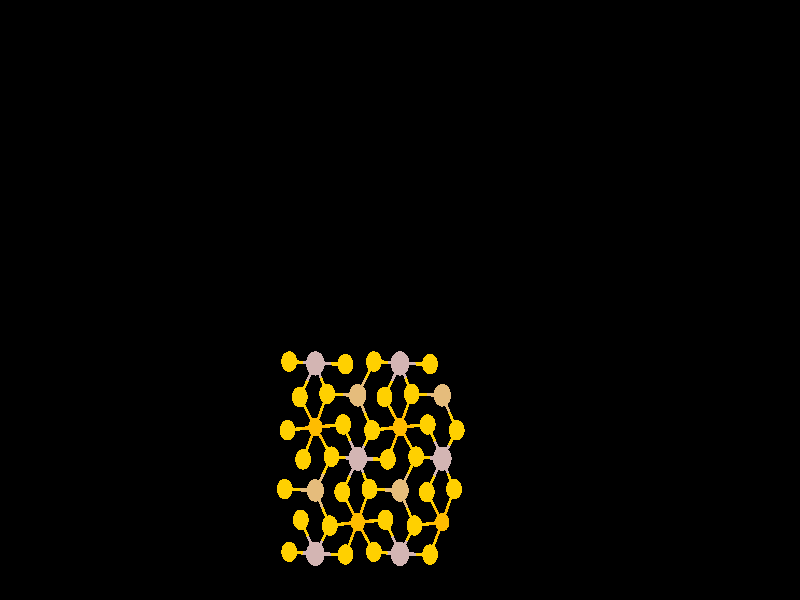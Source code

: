 #include "colors.inc"
#include "finish.inc"

global_settings {assumed_gamma 1 max_trace_level 6}
background {color White transmit 1.0}
camera {orthographic
  right -60.94*x up 35.19*y
  direction 1.00*z
  location <0,0,50.00> look_at <0,0,0>}


light_source {<  2.00,   3.00,  40.00> color White
  area_light <0.70, 0, 0>, <0, 0.70, 0>, 3, 3
  adaptive 1 jitter}
// no fog
#declare simple = finish {phong 0.7}
#declare pale = finish {ambient 0.5 diffuse 0.85 roughness 0.001 specular 0.200 }
#declare intermediate = finish {ambient 0.3 diffuse 0.6 specular 0.1 roughness 0.04}
#declare vmd = finish {ambient 0.0 diffuse 0.65 phong 0.1 phong_size 40.0 specular 0.5 }
#declare jmol = finish {ambient 0.2 diffuse 0.6 specular 1 roughness 0.001 metallic}
#declare ase2 = finish {ambient 0.05 brilliance 3 diffuse 0.6 metallic specular 0.7 roughness 0.04 reflection 0.15}
#declare ase3 = finish {ambient 0.15 brilliance 2 diffuse 0.6 metallic specular 1.0 roughness 0.001 reflection 0.0}
#declare glass = finish {ambient 0.05 diffuse 0.3 specular 1.0 roughness 0.001}
#declare glass2 = finish {ambient 0.01 diffuse 0.3 specular 1.0 reflection 0.25 roughness 0.001}
#declare Rcell = 0.000;
#declare Rbond = 0.100;

#macro atom(LOC, R, COL, TRANS, FIN)
  sphere{LOC, R texture{pigment{color COL transmit TRANS} finish{FIN}}}
#end
#macro constrain(LOC, R, COL, TRANS FIN)
union{torus{R, Rcell rotate 45*z texture{pigment{color COL transmit TRANS} finish{FIN}}}
     torus{R, Rcell rotate -45*z texture{pigment{color COL transmit TRANS} finish{FIN}}}
     translate LOC}
#end

cylinder {< -9.67, -16.75, -33.47>, < 29.02, -16.75, -33.47>, Rcell pigment {Black}}
cylinder {<-29.02,  16.75, -33.47>, <  9.67,  16.75, -33.47>, Rcell pigment {Black}}
cylinder {<-29.02,  16.75,   0.00>, <  9.67,  16.75,   0.00>, Rcell pigment {Black}}
cylinder {< -9.67, -16.75,   0.00>, < 29.02, -16.75,   0.00>, Rcell pigment {Black}}
cylinder {< -9.67, -16.75, -33.47>, <-29.02,  16.75, -33.47>, Rcell pigment {Black}}
cylinder {< 29.02, -16.75, -33.47>, <  9.67,  16.75, -33.47>, Rcell pigment {Black}}
cylinder {< 29.02, -16.75,   0.00>, <  9.67,  16.75,   0.00>, Rcell pigment {Black}}
cylinder {< -9.67, -16.75,   0.00>, <-29.02,  16.75,   0.00>, Rcell pigment {Black}}
cylinder {< -9.67, -16.75, -33.47>, < -9.67, -16.75,   0.00>, Rcell pigment {Black}}
cylinder {< 29.02, -16.75, -33.47>, < 29.02, -16.75,   0.00>, Rcell pigment {Black}}
cylinder {<  9.67,  16.75, -33.47>, <  9.67,  16.75,   0.00>, Rcell pigment {Black}}
cylinder {<-29.02,  16.75, -33.47>, <-29.02,  16.75,   0.00>, Rcell pigment {Black}}
atom(< -6.45, -14.89, -16.97>, 0.71, rgb <0.65, 0.46, 0.45>, 0.0, ase3) // #0
atom(< -8.78, -11.09, -14.88>, 0.60, rgb <1.00, 0.63, 0.00>, 0.0, ase3) // #1
atom(< -8.44, -14.77, -14.88>, 0.60, rgb <1.00, 0.63, 0.00>, 0.0, ase3) // #2
atom(< -7.56, -12.89, -18.45>, 0.60, rgb <1.00, 0.63, 0.00>, 0.0, ase3) // #3
atom(< -0.00, -14.89, -16.97>, 0.71, rgb <0.65, 0.46, 0.45>, 0.0, ase3) // #4
atom(< -3.22, -13.03, -15.57>, 0.54, rgb <1.00, 0.50, 0.00>, 0.0, ase3) // #5
atom(< -3.22, -13.03, -17.86>, 0.54, rgb <1.00, 0.50, 0.00>, 0.0, ase3) // #6
atom(< -2.33, -11.09, -14.88>, 0.60, rgb <1.00, 0.63, 0.00>, 0.0, ase3) // #7
atom(< -1.99, -14.77, -14.88>, 0.60, rgb <1.00, 0.63, 0.00>, 0.0, ase3) // #8
atom(< -5.35, -13.23, -14.88>, 0.60, rgb <1.00, 0.63, 0.00>, 0.0, ase3) // #9
atom(< -1.11, -12.89, -18.45>, 0.60, rgb <1.00, 0.63, 0.00>, 0.0, ase3) // #10
atom(< -4.16, -14.93, -18.45>, 0.60, rgb <1.00, 0.63, 0.00>, 0.0, ase3) // #11
atom(< -4.40, -11.27, -18.45>, 0.60, rgb <1.00, 0.63, 0.00>, 0.0, ase3) // #12
atom(< -6.45, -11.17, -15.25>, 0.66, rgb <0.78, 0.50, 0.20>, 0.0, ase3) // #13
atom(< -3.22,  -9.31, -16.97>, 0.71, rgb <0.65, 0.46, 0.45>, 0.0, ase3) // #14
atom(< -6.45,  -7.45, -15.57>, 0.54, rgb <1.00, 0.50, 0.00>, 0.0, ase3) // #15
atom(< -6.45,  -7.45, -17.86>, 0.54, rgb <1.00, 0.50, 0.00>, 0.0, ase3) // #16
atom(< -5.55,  -5.51, -14.88>, 0.60, rgb <1.00, 0.63, 0.00>, 0.0, ase3) // #17
atom(< -5.22,  -9.19, -14.88>, 0.60, rgb <1.00, 0.63, 0.00>, 0.0, ase3) // #18
atom(< -8.57,  -7.64, -14.88>, 0.60, rgb <1.00, 0.63, 0.00>, 0.0, ase3) // #19
atom(< -4.33,  -7.30, -18.45>, 0.60, rgb <1.00, 0.63, 0.00>, 0.0, ase3) // #20
atom(< -7.38,  -9.35, -18.45>, 0.60, rgb <1.00, 0.63, 0.00>, 0.0, ase3) // #21
atom(< -7.63,  -5.69, -18.45>, 0.60, rgb <1.00, 0.63, 0.00>, 0.0, ase3) // #22
atom(< -6.45,  -3.72, -16.97>, 0.71, rgb <0.65, 0.46, 0.45>, 0.0, ase3) // #23
atom(< -8.44,  -3.61, -14.88>, 0.60, rgb <1.00, 0.63, 0.00>, 0.0, ase3) // #24
atom(<  3.22, -13.03, -15.57>, 0.54, rgb <1.00, 0.50, 0.00>, 0.0, ase3) // #25
atom(<  3.22, -13.03, -17.86>, 0.54, rgb <1.00, 0.50, 0.00>, 0.0, ase3) // #26
atom(<  4.12, -11.09, -14.88>, 0.60, rgb <1.00, 0.63, 0.00>, 0.0, ase3) // #27
atom(<  1.10, -13.23, -14.88>, 0.60, rgb <1.00, 0.63, 0.00>, 0.0, ase3) // #28
atom(<  2.29, -14.93, -18.45>, 0.60, rgb <1.00, 0.63, 0.00>, 0.0, ase3) // #29
atom(<  2.04, -11.27, -18.45>, 0.60, rgb <1.00, 0.63, 0.00>, 0.0, ase3) // #30
atom(< -0.00, -11.17, -15.25>, 0.66, rgb <0.78, 0.50, 0.20>, 0.0, ase3) // #31
atom(<  3.22,  -9.31, -16.97>, 0.71, rgb <0.65, 0.46, 0.45>, 0.0, ase3) // #32
atom(< -0.00,  -7.45, -15.57>, 0.54, rgb <1.00, 0.50, 0.00>, 0.0, ase3) // #33
atom(< -0.00,  -7.45, -17.86>, 0.54, rgb <1.00, 0.50, 0.00>, 0.0, ase3) // #34
atom(<  0.89,  -5.51, -14.88>, 0.60, rgb <1.00, 0.63, 0.00>, 0.0, ase3) // #35
atom(<  1.23,  -9.19, -14.88>, 0.60, rgb <1.00, 0.63, 0.00>, 0.0, ase3) // #36
atom(< -2.13,  -7.64, -14.88>, 0.60, rgb <1.00, 0.63, 0.00>, 0.0, ase3) // #37
atom(<  2.11,  -7.30, -18.45>, 0.60, rgb <1.00, 0.63, 0.00>, 0.0, ase3) // #38
atom(< -0.93,  -9.35, -18.45>, 0.60, rgb <1.00, 0.63, 0.00>, 0.0, ase3) // #39
atom(< -1.18,  -5.69, -18.45>, 0.60, rgb <1.00, 0.63, 0.00>, 0.0, ase3) // #40
atom(< -3.22,  -5.59, -15.25>, 0.66, rgb <0.78, 0.50, 0.20>, 0.0, ase3) // #41
atom(< -0.00,  -3.72, -16.97>, 0.71, rgb <0.65, 0.46, 0.45>, 0.0, ase3) // #42
atom(< -1.99,  -3.61, -14.88>, 0.60, rgb <1.00, 0.63, 0.00>, 0.0, ase3) // #43
atom(< -4.16,  -3.76, -18.45>, 0.60, rgb <1.00, 0.63, 0.00>, 0.0, ase3) // #44
atom(<  4.32,  -7.64, -14.88>, 0.60, rgb <1.00, 0.63, 0.00>, 0.0, ase3) // #45
atom(<  3.22,  -5.59, -15.25>, 0.66, rgb <0.78, 0.50, 0.20>, 0.0, ase3) // #46
atom(<  2.29,  -3.76, -18.45>, 0.60, rgb <1.00, 0.63, 0.00>, 0.0, ase3) // #47
cylinder {< -6.45, -14.89, -16.97>, < -7.45, -14.83, -15.92>, Rbond texture{pigment {color rgb <0.65, 0.46, 0.45> transmit 0.0} finish{ase3}}}
cylinder {< -8.44, -14.77, -14.88>, < -7.45, -14.83, -15.92>, Rbond texture{pigment {color rgb <1.00, 0.63, 0.00> transmit 0.0} finish{ase3}}}
cylinder {< -6.45, -14.89, -16.97>, < -5.30, -14.91, -17.71>, Rbond texture{pigment {color rgb <0.65, 0.46, 0.45> transmit 0.0} finish{ase3}}}
cylinder {< -4.16, -14.93, -18.45>, < -5.30, -14.91, -17.71>, Rbond texture{pigment {color rgb <1.00, 0.63, 0.00> transmit 0.0} finish{ase3}}}
cylinder {< -6.45, -14.89, -16.97>, < -5.90, -14.06, -15.92>, Rbond texture{pigment {color rgb <0.65, 0.46, 0.45> transmit 0.0} finish{ase3}}}
cylinder {< -5.35, -13.23, -14.88>, < -5.90, -14.06, -15.92>, Rbond texture{pigment {color rgb <1.00, 0.63, 0.00> transmit 0.0} finish{ase3}}}
cylinder {< -6.45, -14.89, -16.97>, < -7.00, -13.89, -17.71>, Rbond texture{pigment {color rgb <0.65, 0.46, 0.45> transmit 0.0} finish{ase3}}}
cylinder {< -7.56, -12.89, -18.45>, < -7.00, -13.89, -17.71>, Rbond texture{pigment {color rgb <1.00, 0.63, 0.00> transmit 0.0} finish{ase3}}}
cylinder {< -8.78, -11.09, -14.88>, < -7.61, -11.13, -15.07>, Rbond texture{pigment {color rgb <1.00, 0.63, 0.00> transmit 0.0} finish{ase3}}}
cylinder {< -6.45, -11.17, -15.25>, < -7.61, -11.13, -15.07>, Rbond texture{pigment {color rgb <0.78, 0.50, 0.20> transmit 0.0} finish{ase3}}}
cylinder {< -0.00, -14.89, -16.97>, <  0.55, -14.06, -15.92>, Rbond texture{pigment {color rgb <0.65, 0.46, 0.45> transmit 0.0} finish{ase3}}}
cylinder {<  1.10, -13.23, -14.88>, <  0.55, -14.06, -15.92>, Rbond texture{pigment {color rgb <1.00, 0.63, 0.00> transmit 0.0} finish{ase3}}}
cylinder {< -0.00, -14.89, -16.97>, < -1.00, -14.83, -15.92>, Rbond texture{pigment {color rgb <0.65, 0.46, 0.45> transmit 0.0} finish{ase3}}}
cylinder {< -1.99, -14.77, -14.88>, < -1.00, -14.83, -15.92>, Rbond texture{pigment {color rgb <1.00, 0.63, 0.00> transmit 0.0} finish{ase3}}}
cylinder {< -0.00, -14.89, -16.97>, < -0.56, -13.89, -17.71>, Rbond texture{pigment {color rgb <0.65, 0.46, 0.45> transmit 0.0} finish{ase3}}}
cylinder {< -1.11, -12.89, -18.45>, < -0.56, -13.89, -17.71>, Rbond texture{pigment {color rgb <1.00, 0.63, 0.00> transmit 0.0} finish{ase3}}}
cylinder {< -0.00, -14.89, -16.97>, <  1.15, -14.91, -17.71>, Rbond texture{pigment {color rgb <0.65, 0.46, 0.45> transmit 0.0} finish{ase3}}}
cylinder {<  2.29, -14.93, -18.45>, <  1.15, -14.91, -17.71>, Rbond texture{pigment {color rgb <1.00, 0.63, 0.00> transmit 0.0} finish{ase3}}}
cylinder {< -3.22, -13.03, -15.57>, < -3.22, -13.03, -16.72>, Rbond texture{pigment {color rgb <1.00, 0.50, 0.00> transmit 0.0} finish{ase3}}}
cylinder {< -3.22, -13.03, -17.86>, < -3.22, -13.03, -16.72>, Rbond texture{pigment {color rgb <1.00, 0.50, 0.00> transmit 0.0} finish{ase3}}}
cylinder {< -3.22, -13.03, -15.57>, < -2.61, -13.90, -15.23>, Rbond texture{pigment {color rgb <1.00, 0.50, 0.00> transmit 0.0} finish{ase3}}}
cylinder {< -1.99, -14.77, -14.88>, < -2.61, -13.90, -15.23>, Rbond texture{pigment {color rgb <1.00, 0.63, 0.00> transmit 0.0} finish{ase3}}}
cylinder {< -3.22, -13.03, -15.57>, < -4.29, -13.13, -15.23>, Rbond texture{pigment {color rgb <1.00, 0.50, 0.00> transmit 0.0} finish{ase3}}}
cylinder {< -5.35, -13.23, -14.88>, < -4.29, -13.13, -15.23>, Rbond texture{pigment {color rgb <1.00, 0.63, 0.00> transmit 0.0} finish{ase3}}}
cylinder {< -3.22, -13.03, -15.57>, < -2.78, -12.06, -15.23>, Rbond texture{pigment {color rgb <1.00, 0.50, 0.00> transmit 0.0} finish{ase3}}}
cylinder {< -2.33, -11.09, -14.88>, < -2.78, -12.06, -15.23>, Rbond texture{pigment {color rgb <1.00, 0.63, 0.00> transmit 0.0} finish{ase3}}}
cylinder {< -3.22, -13.03, -17.86>, < -3.81, -12.15, -18.15>, Rbond texture{pigment {color rgb <1.00, 0.50, 0.00> transmit 0.0} finish{ase3}}}
cylinder {< -4.40, -11.27, -18.45>, < -3.81, -12.15, -18.15>, Rbond texture{pigment {color rgb <1.00, 0.63, 0.00> transmit 0.0} finish{ase3}}}
cylinder {< -3.22, -13.03, -17.86>, < -3.69, -13.98, -18.15>, Rbond texture{pigment {color rgb <1.00, 0.50, 0.00> transmit 0.0} finish{ase3}}}
cylinder {< -4.16, -14.93, -18.45>, < -3.69, -13.98, -18.15>, Rbond texture{pigment {color rgb <1.00, 0.63, 0.00> transmit 0.0} finish{ase3}}}
cylinder {< -3.22, -13.03, -17.86>, < -2.17, -12.96, -18.15>, Rbond texture{pigment {color rgb <1.00, 0.50, 0.00> transmit 0.0} finish{ase3}}}
cylinder {< -1.11, -12.89, -18.45>, < -2.17, -12.96, -18.15>, Rbond texture{pigment {color rgb <1.00, 0.63, 0.00> transmit 0.0} finish{ase3}}}
cylinder {< -2.33, -11.09, -14.88>, < -1.17, -11.13, -15.07>, Rbond texture{pigment {color rgb <1.00, 0.63, 0.00> transmit 0.0} finish{ase3}}}
cylinder {< -0.00, -11.17, -15.25>, < -1.17, -11.13, -15.07>, Rbond texture{pigment {color rgb <0.78, 0.50, 0.20> transmit 0.0} finish{ase3}}}
cylinder {< -2.33, -11.09, -14.88>, < -2.78, -10.20, -15.92>, Rbond texture{pigment {color rgb <1.00, 0.63, 0.00> transmit 0.0} finish{ase3}}}
cylinder {< -3.22,  -9.31, -16.97>, < -2.78, -10.20, -15.92>, Rbond texture{pigment {color rgb <0.65, 0.46, 0.45> transmit 0.0} finish{ase3}}}
cylinder {< -5.35, -13.23, -14.88>, < -5.90, -12.20, -15.07>, Rbond texture{pigment {color rgb <1.00, 0.63, 0.00> transmit 0.0} finish{ase3}}}
cylinder {< -6.45, -11.17, -15.25>, < -5.90, -12.20, -15.07>, Rbond texture{pigment {color rgb <0.78, 0.50, 0.20> transmit 0.0} finish{ase3}}}
cylinder {< -4.40, -11.27, -18.45>, < -3.81, -10.29, -17.71>, Rbond texture{pigment {color rgb <1.00, 0.63, 0.00> transmit 0.0} finish{ase3}}}
cylinder {< -3.22,  -9.31, -16.97>, < -3.81, -10.29, -17.71>, Rbond texture{pigment {color rgb <0.65, 0.46, 0.45> transmit 0.0} finish{ase3}}}
cylinder {< -3.22,  -9.31, -16.97>, < -2.08,  -9.33, -17.71>, Rbond texture{pigment {color rgb <0.65, 0.46, 0.45> transmit 0.0} finish{ase3}}}
cylinder {< -0.93,  -9.35, -18.45>, < -2.08,  -9.33, -17.71>, Rbond texture{pigment {color rgb <1.00, 0.63, 0.00> transmit 0.0} finish{ase3}}}
cylinder {< -3.22,  -9.31, -16.97>, < -4.22,  -9.25, -15.92>, Rbond texture{pigment {color rgb <0.65, 0.46, 0.45> transmit 0.0} finish{ase3}}}
cylinder {< -5.22,  -9.19, -14.88>, < -4.22,  -9.25, -15.92>, Rbond texture{pigment {color rgb <1.00, 0.63, 0.00> transmit 0.0} finish{ase3}}}
cylinder {< -3.22,  -9.31, -16.97>, < -2.68,  -8.47, -15.92>, Rbond texture{pigment {color rgb <0.65, 0.46, 0.45> transmit 0.0} finish{ase3}}}
cylinder {< -2.13,  -7.64, -14.88>, < -2.68,  -8.47, -15.92>, Rbond texture{pigment {color rgb <1.00, 0.63, 0.00> transmit 0.0} finish{ase3}}}
cylinder {< -3.22,  -9.31, -16.97>, < -3.78,  -8.31, -17.71>, Rbond texture{pigment {color rgb <0.65, 0.46, 0.45> transmit 0.0} finish{ase3}}}
cylinder {< -4.33,  -7.30, -18.45>, < -3.78,  -8.31, -17.71>, Rbond texture{pigment {color rgb <1.00, 0.63, 0.00> transmit 0.0} finish{ase3}}}
cylinder {< -6.45,  -7.45, -15.57>, < -7.51,  -7.54, -15.23>, Rbond texture{pigment {color rgb <1.00, 0.50, 0.00> transmit 0.0} finish{ase3}}}
cylinder {< -8.57,  -7.64, -14.88>, < -7.51,  -7.54, -15.23>, Rbond texture{pigment {color rgb <1.00, 0.63, 0.00> transmit 0.0} finish{ase3}}}
cylinder {< -6.45,  -7.45, -15.57>, < -6.00,  -6.48, -15.23>, Rbond texture{pigment {color rgb <1.00, 0.50, 0.00> transmit 0.0} finish{ase3}}}
cylinder {< -5.55,  -5.51, -14.88>, < -6.00,  -6.48, -15.23>, Rbond texture{pigment {color rgb <1.00, 0.63, 0.00> transmit 0.0} finish{ase3}}}
cylinder {< -6.45,  -7.45, -15.57>, < -6.45,  -7.45, -16.72>, Rbond texture{pigment {color rgb <1.00, 0.50, 0.00> transmit 0.0} finish{ase3}}}
cylinder {< -6.45,  -7.45, -17.86>, < -6.45,  -7.45, -16.72>, Rbond texture{pigment {color rgb <1.00, 0.50, 0.00> transmit 0.0} finish{ase3}}}
cylinder {< -6.45,  -7.45, -17.86>, < -7.04,  -6.57, -18.15>, Rbond texture{pigment {color rgb <1.00, 0.50, 0.00> transmit 0.0} finish{ase3}}}
cylinder {< -7.63,  -5.69, -18.45>, < -7.04,  -6.57, -18.15>, Rbond texture{pigment {color rgb <1.00, 0.63, 0.00> transmit 0.0} finish{ase3}}}
cylinder {< -6.45,  -7.45, -17.86>, < -5.39,  -7.38, -18.15>, Rbond texture{pigment {color rgb <1.00, 0.50, 0.00> transmit 0.0} finish{ase3}}}
cylinder {< -4.33,  -7.30, -18.45>, < -5.39,  -7.38, -18.15>, Rbond texture{pigment {color rgb <1.00, 0.63, 0.00> transmit 0.0} finish{ase3}}}
cylinder {< -6.45,  -7.45, -17.86>, < -6.92,  -8.40, -18.15>, Rbond texture{pigment {color rgb <1.00, 0.50, 0.00> transmit 0.0} finish{ase3}}}
cylinder {< -7.38,  -9.35, -18.45>, < -6.92,  -8.40, -18.15>, Rbond texture{pigment {color rgb <1.00, 0.63, 0.00> transmit 0.0} finish{ase3}}}
cylinder {< -5.55,  -5.51, -14.88>, < -4.39,  -5.55, -15.07>, Rbond texture{pigment {color rgb <1.00, 0.63, 0.00> transmit 0.0} finish{ase3}}}
cylinder {< -3.22,  -5.59, -15.25>, < -4.39,  -5.55, -15.07>, Rbond texture{pigment {color rgb <0.78, 0.50, 0.20> transmit 0.0} finish{ase3}}}
cylinder {< -5.55,  -5.51, -14.88>, < -6.00,  -4.62, -15.92>, Rbond texture{pigment {color rgb <1.00, 0.63, 0.00> transmit 0.0} finish{ase3}}}
cylinder {< -6.45,  -3.72, -16.97>, < -6.00,  -4.62, -15.92>, Rbond texture{pigment {color rgb <0.65, 0.46, 0.45> transmit 0.0} finish{ase3}}}
cylinder {< -5.22,  -9.19, -14.88>, < -5.83,  -8.32, -15.23>, Rbond texture{pigment {color rgb <1.00, 0.63, 0.00> transmit 0.0} finish{ase3}}}
cylinder {< -6.45,  -7.45, -15.57>, < -5.83,  -8.32, -15.23>, Rbond texture{pigment {color rgb <1.00, 0.50, 0.00> transmit 0.0} finish{ase3}}}
cylinder {< -5.22,  -9.19, -14.88>, < -5.83, -10.18, -15.07>, Rbond texture{pigment {color rgb <1.00, 0.63, 0.00> transmit 0.0} finish{ase3}}}
cylinder {< -6.45, -11.17, -15.25>, < -5.83, -10.18, -15.07>, Rbond texture{pigment {color rgb <0.78, 0.50, 0.20> transmit 0.0} finish{ase3}}}
cylinder {< -7.63,  -5.69, -18.45>, < -7.04,  -4.71, -17.71>, Rbond texture{pigment {color rgb <1.00, 0.63, 0.00> transmit 0.0} finish{ase3}}}
cylinder {< -6.45,  -3.72, -16.97>, < -7.04,  -4.71, -17.71>, Rbond texture{pigment {color rgb <0.65, 0.46, 0.45> transmit 0.0} finish{ase3}}}
cylinder {< -6.45,  -3.72, -16.97>, < -7.45,  -3.66, -15.92>, Rbond texture{pigment {color rgb <0.65, 0.46, 0.45> transmit 0.0} finish{ase3}}}
cylinder {< -8.44,  -3.61, -14.88>, < -7.45,  -3.66, -15.92>, Rbond texture{pigment {color rgb <1.00, 0.63, 0.00> transmit 0.0} finish{ase3}}}
cylinder {< -6.45,  -3.72, -16.97>, < -5.30,  -3.74, -17.71>, Rbond texture{pigment {color rgb <0.65, 0.46, 0.45> transmit 0.0} finish{ase3}}}
cylinder {< -4.16,  -3.76, -18.45>, < -5.30,  -3.74, -17.71>, Rbond texture{pigment {color rgb <1.00, 0.63, 0.00> transmit 0.0} finish{ase3}}}
cylinder {<  3.22, -13.03, -15.57>, <  2.16, -13.13, -15.23>, Rbond texture{pigment {color rgb <1.00, 0.50, 0.00> transmit 0.0} finish{ase3}}}
cylinder {<  1.10, -13.23, -14.88>, <  2.16, -13.13, -15.23>, Rbond texture{pigment {color rgb <1.00, 0.63, 0.00> transmit 0.0} finish{ase3}}}
cylinder {<  3.22, -13.03, -15.57>, <  3.22, -13.03, -16.72>, Rbond texture{pigment {color rgb <1.00, 0.50, 0.00> transmit 0.0} finish{ase3}}}
cylinder {<  3.22, -13.03, -17.86>, <  3.22, -13.03, -16.72>, Rbond texture{pigment {color rgb <1.00, 0.50, 0.00> transmit 0.0} finish{ase3}}}
cylinder {<  3.22, -13.03, -15.57>, <  3.67, -12.06, -15.23>, Rbond texture{pigment {color rgb <1.00, 0.50, 0.00> transmit 0.0} finish{ase3}}}
cylinder {<  4.12, -11.09, -14.88>, <  3.67, -12.06, -15.23>, Rbond texture{pigment {color rgb <1.00, 0.63, 0.00> transmit 0.0} finish{ase3}}}
cylinder {<  3.22, -13.03, -17.86>, <  2.76, -13.98, -18.15>, Rbond texture{pigment {color rgb <1.00, 0.50, 0.00> transmit 0.0} finish{ase3}}}
cylinder {<  2.29, -14.93, -18.45>, <  2.76, -13.98, -18.15>, Rbond texture{pigment {color rgb <1.00, 0.63, 0.00> transmit 0.0} finish{ase3}}}
cylinder {<  3.22, -13.03, -17.86>, <  2.63, -12.15, -18.15>, Rbond texture{pigment {color rgb <1.00, 0.50, 0.00> transmit 0.0} finish{ase3}}}
cylinder {<  2.04, -11.27, -18.45>, <  2.63, -12.15, -18.15>, Rbond texture{pigment {color rgb <1.00, 0.63, 0.00> transmit 0.0} finish{ase3}}}
cylinder {<  4.12, -11.09, -14.88>, <  3.67, -10.20, -15.92>, Rbond texture{pigment {color rgb <1.00, 0.63, 0.00> transmit 0.0} finish{ase3}}}
cylinder {<  3.22,  -9.31, -16.97>, <  3.67, -10.20, -15.92>, Rbond texture{pigment {color rgb <0.65, 0.46, 0.45> transmit 0.0} finish{ase3}}}
cylinder {<  1.10, -13.23, -14.88>, <  0.55, -12.20, -15.07>, Rbond texture{pigment {color rgb <1.00, 0.63, 0.00> transmit 0.0} finish{ase3}}}
cylinder {< -0.00, -11.17, -15.25>, <  0.55, -12.20, -15.07>, Rbond texture{pigment {color rgb <0.78, 0.50, 0.20> transmit 0.0} finish{ase3}}}
cylinder {<  2.04, -11.27, -18.45>, <  2.63, -10.29, -17.71>, Rbond texture{pigment {color rgb <1.00, 0.63, 0.00> transmit 0.0} finish{ase3}}}
cylinder {<  3.22,  -9.31, -16.97>, <  2.63, -10.29, -17.71>, Rbond texture{pigment {color rgb <0.65, 0.46, 0.45> transmit 0.0} finish{ase3}}}
cylinder {< -0.00, -11.17, -15.25>, <  0.62, -10.18, -15.07>, Rbond texture{pigment {color rgb <0.78, 0.50, 0.20> transmit 0.0} finish{ase3}}}
cylinder {<  1.23,  -9.19, -14.88>, <  0.62, -10.18, -15.07>, Rbond texture{pigment {color rgb <1.00, 0.63, 0.00> transmit 0.0} finish{ase3}}}
cylinder {<  3.22,  -9.31, -16.97>, <  2.23,  -9.25, -15.92>, Rbond texture{pigment {color rgb <0.65, 0.46, 0.45> transmit 0.0} finish{ase3}}}
cylinder {<  1.23,  -9.19, -14.88>, <  2.23,  -9.25, -15.92>, Rbond texture{pigment {color rgb <1.00, 0.63, 0.00> transmit 0.0} finish{ase3}}}
cylinder {<  3.22,  -9.31, -16.97>, <  2.67,  -8.31, -17.71>, Rbond texture{pigment {color rgb <0.65, 0.46, 0.45> transmit 0.0} finish{ase3}}}
cylinder {<  2.11,  -7.30, -18.45>, <  2.67,  -8.31, -17.71>, Rbond texture{pigment {color rgb <1.00, 0.63, 0.00> transmit 0.0} finish{ase3}}}
cylinder {<  3.22,  -9.31, -16.97>, <  3.77,  -8.47, -15.92>, Rbond texture{pigment {color rgb <0.65, 0.46, 0.45> transmit 0.0} finish{ase3}}}
cylinder {<  4.32,  -7.64, -14.88>, <  3.77,  -8.47, -15.92>, Rbond texture{pigment {color rgb <1.00, 0.63, 0.00> transmit 0.0} finish{ase3}}}
cylinder {< -0.00,  -7.45, -15.57>, <  0.62,  -8.32, -15.23>, Rbond texture{pigment {color rgb <1.00, 0.50, 0.00> transmit 0.0} finish{ase3}}}
cylinder {<  1.23,  -9.19, -14.88>, <  0.62,  -8.32, -15.23>, Rbond texture{pigment {color rgb <1.00, 0.63, 0.00> transmit 0.0} finish{ase3}}}
cylinder {< -0.00,  -7.45, -15.57>, < -0.00,  -7.45, -16.72>, Rbond texture{pigment {color rgb <1.00, 0.50, 0.00> transmit 0.0} finish{ase3}}}
cylinder {< -0.00,  -7.45, -17.86>, < -0.00,  -7.45, -16.72>, Rbond texture{pigment {color rgb <1.00, 0.50, 0.00> transmit 0.0} finish{ase3}}}
cylinder {< -0.00,  -7.45, -15.57>, < -1.06,  -7.54, -15.23>, Rbond texture{pigment {color rgb <1.00, 0.50, 0.00> transmit 0.0} finish{ase3}}}
cylinder {< -2.13,  -7.64, -14.88>, < -1.06,  -7.54, -15.23>, Rbond texture{pigment {color rgb <1.00, 0.63, 0.00> transmit 0.0} finish{ase3}}}
cylinder {< -0.00,  -7.45, -15.57>, <  0.45,  -6.48, -15.23>, Rbond texture{pigment {color rgb <1.00, 0.50, 0.00> transmit 0.0} finish{ase3}}}
cylinder {<  0.89,  -5.51, -14.88>, <  0.45,  -6.48, -15.23>, Rbond texture{pigment {color rgb <1.00, 0.63, 0.00> transmit 0.0} finish{ase3}}}
cylinder {< -0.00,  -7.45, -17.86>, < -0.47,  -8.40, -18.15>, Rbond texture{pigment {color rgb <1.00, 0.50, 0.00> transmit 0.0} finish{ase3}}}
cylinder {< -0.93,  -9.35, -18.45>, < -0.47,  -8.40, -18.15>, Rbond texture{pigment {color rgb <1.00, 0.63, 0.00> transmit 0.0} finish{ase3}}}
cylinder {< -0.00,  -7.45, -17.86>, < -0.59,  -6.57, -18.15>, Rbond texture{pigment {color rgb <1.00, 0.50, 0.00> transmit 0.0} finish{ase3}}}
cylinder {< -1.18,  -5.69, -18.45>, < -0.59,  -6.57, -18.15>, Rbond texture{pigment {color rgb <1.00, 0.63, 0.00> transmit 0.0} finish{ase3}}}
cylinder {< -0.00,  -7.45, -17.86>, <  1.06,  -7.38, -18.15>, Rbond texture{pigment {color rgb <1.00, 0.50, 0.00> transmit 0.0} finish{ase3}}}
cylinder {<  2.11,  -7.30, -18.45>, <  1.06,  -7.38, -18.15>, Rbond texture{pigment {color rgb <1.00, 0.63, 0.00> transmit 0.0} finish{ase3}}}
cylinder {<  0.89,  -5.51, -14.88>, <  0.45,  -4.62, -15.92>, Rbond texture{pigment {color rgb <1.00, 0.63, 0.00> transmit 0.0} finish{ase3}}}
cylinder {< -0.00,  -3.72, -16.97>, <  0.45,  -4.62, -15.92>, Rbond texture{pigment {color rgb <0.65, 0.46, 0.45> transmit 0.0} finish{ase3}}}
cylinder {<  0.89,  -5.51, -14.88>, <  2.06,  -5.55, -15.07>, Rbond texture{pigment {color rgb <1.00, 0.63, 0.00> transmit 0.0} finish{ase3}}}
cylinder {<  3.22,  -5.59, -15.25>, <  2.06,  -5.55, -15.07>, Rbond texture{pigment {color rgb <0.78, 0.50, 0.20> transmit 0.0} finish{ase3}}}
cylinder {< -2.13,  -7.64, -14.88>, < -2.68,  -6.61, -15.07>, Rbond texture{pigment {color rgb <1.00, 0.63, 0.00> transmit 0.0} finish{ase3}}}
cylinder {< -3.22,  -5.59, -15.25>, < -2.68,  -6.61, -15.07>, Rbond texture{pigment {color rgb <0.78, 0.50, 0.20> transmit 0.0} finish{ase3}}}
cylinder {< -1.18,  -5.69, -18.45>, < -0.59,  -4.71, -17.71>, Rbond texture{pigment {color rgb <1.00, 0.63, 0.00> transmit 0.0} finish{ase3}}}
cylinder {< -0.00,  -3.72, -16.97>, < -0.59,  -4.71, -17.71>, Rbond texture{pigment {color rgb <0.65, 0.46, 0.45> transmit 0.0} finish{ase3}}}
cylinder {< -0.00,  -3.72, -16.97>, < -1.00,  -3.66, -15.92>, Rbond texture{pigment {color rgb <0.65, 0.46, 0.45> transmit 0.0} finish{ase3}}}
cylinder {< -1.99,  -3.61, -14.88>, < -1.00,  -3.66, -15.92>, Rbond texture{pigment {color rgb <1.00, 0.63, 0.00> transmit 0.0} finish{ase3}}}
cylinder {< -0.00,  -3.72, -16.97>, <  1.14,  -3.74, -17.71>, Rbond texture{pigment {color rgb <0.65, 0.46, 0.45> transmit 0.0} finish{ase3}}}
cylinder {<  2.29,  -3.76, -18.45>, <  1.14,  -3.74, -17.71>, Rbond texture{pigment {color rgb <1.00, 0.63, 0.00> transmit 0.0} finish{ase3}}}
cylinder {< -1.99,  -3.61, -14.88>, < -2.61,  -4.60, -15.07>, Rbond texture{pigment {color rgb <1.00, 0.63, 0.00> transmit 0.0} finish{ase3}}}
cylinder {< -3.22,  -5.59, -15.25>, < -2.61,  -4.60, -15.07>, Rbond texture{pigment {color rgb <0.78, 0.50, 0.20> transmit 0.0} finish{ase3}}}
cylinder {<  4.32,  -7.64, -14.88>, <  3.77,  -6.61, -15.07>, Rbond texture{pigment {color rgb <1.00, 0.63, 0.00> transmit 0.0} finish{ase3}}}
cylinder {<  3.22,  -5.59, -15.25>, <  3.77,  -6.61, -15.07>, Rbond texture{pigment {color rgb <0.78, 0.50, 0.20> transmit 0.0} finish{ase3}}}
// no constraints
